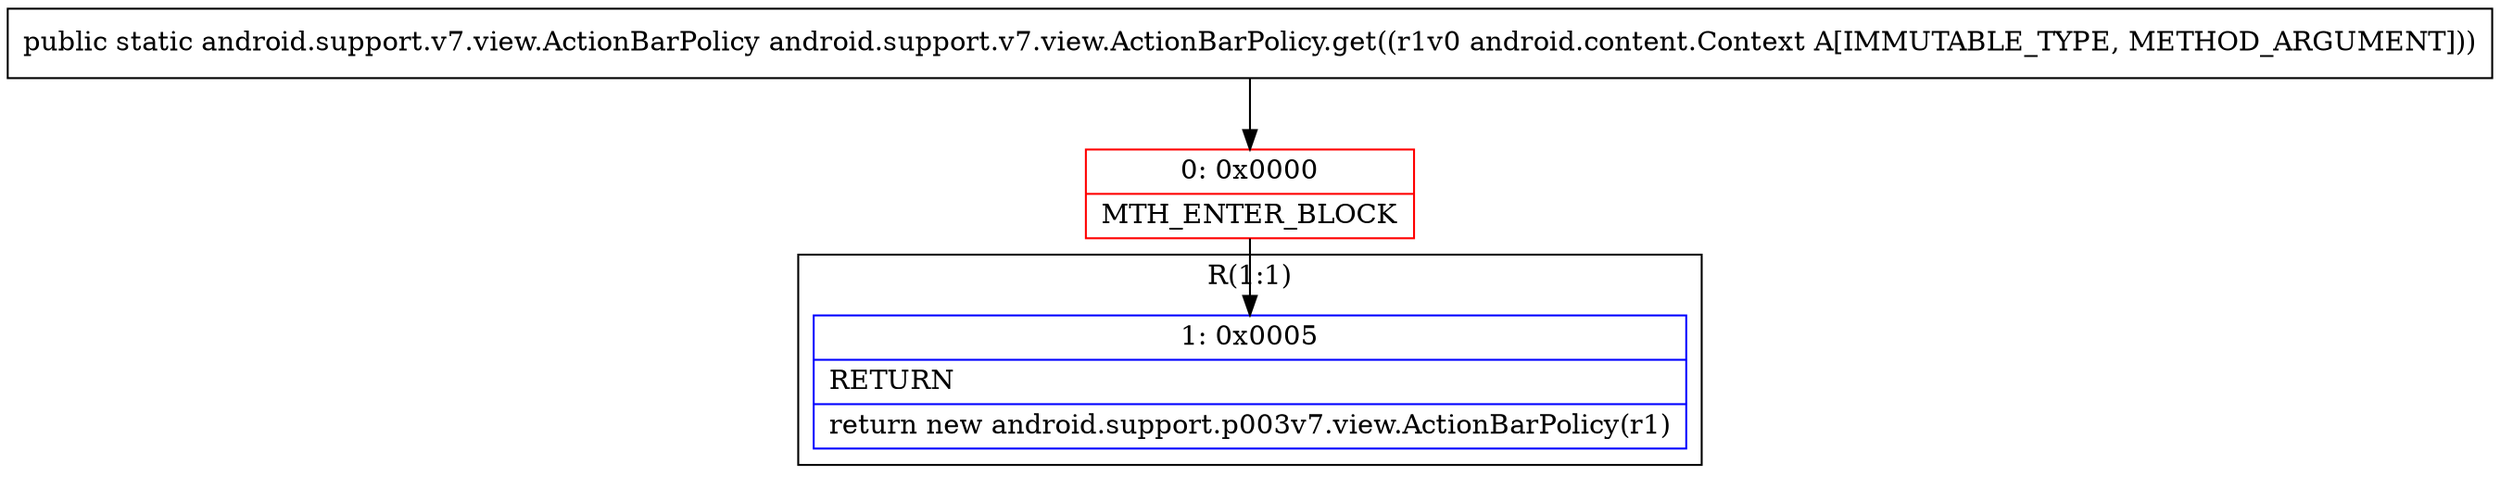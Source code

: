 digraph "CFG forandroid.support.v7.view.ActionBarPolicy.get(Landroid\/content\/Context;)Landroid\/support\/v7\/view\/ActionBarPolicy;" {
subgraph cluster_Region_833569206 {
label = "R(1:1)";
node [shape=record,color=blue];
Node_1 [shape=record,label="{1\:\ 0x0005|RETURN\l|return new android.support.p003v7.view.ActionBarPolicy(r1)\l}"];
}
Node_0 [shape=record,color=red,label="{0\:\ 0x0000|MTH_ENTER_BLOCK\l}"];
MethodNode[shape=record,label="{public static android.support.v7.view.ActionBarPolicy android.support.v7.view.ActionBarPolicy.get((r1v0 android.content.Context A[IMMUTABLE_TYPE, METHOD_ARGUMENT])) }"];
MethodNode -> Node_0;
Node_0 -> Node_1;
}

